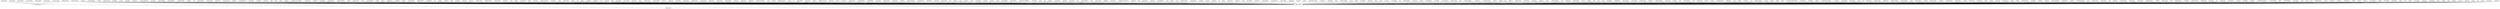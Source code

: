 graph Patreon {503677 [label="HentaiWriter"];Pledges503677 -- 503677;Patreons503677 -- 503677;"$1 per Month" -- Pledges503677;"$5 per Month" -- Pledges503677;"$10 per Month" -- Pledges503677;"$15 per Month" -- Pledges503677;"$20 per Month" -- Pledges503677;"$50 per Month" -- Pledges503677;"$100 per Month" -- Pledges503677;"$500 per Month" -- Pledges503677;"Harold Donoman" -- Patreons503677;"arneanka2" -- Patreons503677;"Steven Hoskinson" -- Patreons503677;"ololoev" -- Patreons503677;"Archfiend Malus" -- Patreons503677;"Baku Haku" -- Patreons503677;"yuri lins" -- Patreons503677;"Ian Michael" -- Patreons503677;"drsteiner12" -- Patreons503677;"Jonathan Masterson" -- Patreons503677;"Fan Zhang" -- Patreons503677;"Kenton Winkfield" -- Patreons503677;"Daniel McBrayer" -- Patreons503677;"Scarker Navrodel" -- Patreons503677;"Sozoshin" -- Patreons503677;"Lam" -- Patreons503677;"gabriele almeida" -- Patreons503677;"Brock Samson" -- Patreons503677;"Zack Layton" -- Patreons503677;"Christopher Hall" -- Patreons503677;"theheisan" -- Patreons503677;"Johan Pettersson" -- Patreons503677;"Cyrus Queen" -- Patreons503677;"Sura-Resch" -- Patreons503677;"museeb alk" -- Patreons503677;"Brad" -- Patreons503677;"Ha Wu" -- Patreons503677;"David" -- Patreons503677;"rahvin96" -- Patreons503677;"Sebastian Avalon-Caughey" -- Patreons503677;"Jorick Soriano" -- Patreons503677;"Soulmaker" -- Patreons503677;"Melody Rose" -- Patreons503677;"Patrick Keough" -- Patreons503677;"Stanislav Vodetskyi" -- Patreons503677;"Jeremy" -- Patreons503677;"Lizaveta Kitaev" -- Patreons503677;"Pierre" -- Patreons503677;"CrusaderofTruth" -- Patreons503677;"Dahlian" -- Patreons503677;"Frenxir" -- Patreons503677;"derp derpson" -- Patreons503677;"darkwolf08" -- Patreons503677;"Crimson" -- Patreons503677;"alastair dawkins" -- Patreons503677;"Philip Rebstock" -- Patreons503677;"D.Morpheous" -- Patreons503677;"M S" -- Patreons503677;"StratAce" -- Patreons503677;"Some Guy" -- Patreons503677;"James" -- Patreons503677;"Ian Rogers" -- Patreons503677;"steven hill" -- Patreons503677;"jose garza" -- Patreons503677;"Timothy Conmy" -- Patreons503677;"Anthony J. Latlip" -- Patreons503677;"Sebastien Azar" -- Patreons503677;"Dark Scion" -- Patreons503677;"Justin" -- Patreons503677;"Dechuri" -- Patreons503677;"Ching Huang" -- Patreons503677;"Haklay" -- Patreons503677;"Alan Snow" -- Patreons503677;"Andrew Lacsamana" -- Patreons503677;"Sam Ackers" -- Patreons503677;"Curtis" -- Patreons503677;"Nicolas Coget" -- Patreons503677;"Chirutai" -- Patreons503677;"CK" -- Patreons503677;"kaldonis" -- Patreons503677;"Holypenny" -- Patreons503677;"Timeblader" -- Patreons503677;"E. H." -- Patreons503677;"Sara Snow" -- Patreons503677;"Tabs" -- Patreons503677;"Jakkin Jakkin" -- Patreons503677;"Paul Goodwin" -- Patreons503677;"meeporized" -- Patreons503677;"Pascal" -- Patreons503677;"Gabriel Casillas" -- Patreons503677;"Suketchi Bukku" -- Patreons503677;"Ninja1011" -- Patreons503677;"Blackwave" -- Patreons503677;"Steve White" -- Patreons503677;"Joshua Hough" -- Patreons503677;"Anthony Lopez" -- Patreons503677;"thomas medina" -- Patreons503677;"Brett Kozak" -- Patreons503677;"Zachary Flynn" -- Patreons503677;"Jordan Barkley" -- Patreons503677;"VaporWave" -- Patreons503677;"DrChristmas" -- Patreons503677;"silentfire64" -- Patreons503677;"Robert C M Passovoy" -- Patreons503677;"lancy" -- Patreons503677;"rada660" -- Patreons503677;"William Pemberton" -- Patreons503677;"Draka" -- Patreons503677;"K" -- Patreons503677;"Amanda Piskel" -- Patreons503677;"David Dunn" -- Patreons503677;"sofaking" -- Patreons503677;"William Van Orsdel" -- Patreons503677;"ohnomelon" -- Patreons503677;"Sharka" -- Patreons503677;"devongreen" -- Patreons503677;"Aidan O&#39;Connor" -- Patreons503677;"Christopher Kim" -- Patreons503677;"Joakim Ekberg" -- Patreons503677;"Jaron Smith" -- Patreons503677;"Fabian Ohlsson" -- Patreons503677;"Kerry Eames" -- Patreons503677;"Vina Huul" -- Patreons503677;"Jonathan Hathaway" -- Patreons503677;"James Robinson" -- Patreons503677;"Ryan Parker" -- Patreons503677;"John Olson" -- Patreons503677;"khrum smarts" -- Patreons503677;"Cole" -- Patreons503677;"BioViper" -- Patreons503677;"Gregg" -- Patreons503677;"Henry Liu" -- Patreons503677;"J.1987" -- Patreons503677;"awakenorigin" -- Patreons503677;"kyle nord" -- Patreons503677;"Eric Even" -- Patreons503677;"CheatO" -- Patreons503677;"Mike Hollister" -- Patreons503677;"Aaron Fackrell" -- Patreons503677;"Calvin Michael Kauffman" -- Patreons503677;"Stonedrake" -- Patreons503677;"preout" -- Patreons503677;"fufu" -- Patreons503677;"LOLGame" -- Patreons503677;"Jacob Johnson" -- Patreons503677;"Alexander" -- Patreons503677;"Kyle Cooper" -- Patreons503677;"Jack" -- Patreons503677;"Markus Hvidberg" -- Patreons503677;"Mark" -- Patreons503677;"Vilacak Sivixay" -- Patreons503677;"Jeff Baker" -- Patreons503677;"Corey Norris" -- Patreons503677;"Emmanuel Santamarina" -- Patreons503677;"Bloodyager" -- Patreons503677;"Ben" -- Patreons503677;"familiarmetal" -- Patreons503677;"Shitsexotic" -- Patreons503677;"SpinalDethpizza" -- Patreons503677;"Rail" -- Patreons503677;"hareken" -- Patreons503677;"Ian W" -- Patreons503677;"Brandon Rollins" -- Patreons503677;"Joel Clingerman" -- Patreons503677;"Strumpa3" -- Patreons503677;"Cainarion" -- Patreons503677;"Jess Dulin" -- Patreons503677;"L S" -- Patreons503677;"Shinzy" -- Patreons503677;"Mio Hansson" -- Patreons503677;"Jacob Burg" -- Patreons503677;"peyfo" -- Patreons503677;"Pascal Rohde" -- Patreons503677;"A Sandwich" -- Patreons503677;"lightningshifter" -- Patreons503677;"Leo Zawierucha" -- Patreons503677;"Taurus Walker" -- Patreons503677;"Paul Rendell" -- Patreons503677;"Roy Himo" -- Patreons503677;"toufuuu" -- Patreons503677;"Sean Wienker-Cullum" -- Patreons503677;"Sensei1477" -- Patreons503677;"YummyTiger" -- Patreons503677;"Brian" -- Patreons503677;"Jonathan Schmidt" -- Patreons503677;"pearax" -- Patreons503677;"dalkuck" -- Patreons503677;"Jacob Ewers" -- Patreons503677;"Mish Mash" -- Patreons503677;"Mason" -- Patreons503677;"comet" -- Patreons503677;"ace secure" -- Patreons503677;"Uwvie Obodo" -- Patreons503677;"SSJ" -- Patreons503677;"Wayne Chattillon" -- Patreons503677;"John Smith" -- Patreons503677;"Edmund" -- Patreons503677;"SecretMischeif" -- Patreons503677;"Kai Zoegret" -- Patreons503677;"Chris Seligman" -- Patreons503677;"Bradley Fratini" -- Patreons503677;"Paru" -- Patreons503677;"Benjamin Applejack" -- Patreons503677;"John Thomas" -- Patreons503677;"Christopher Wailes" -- Patreons503677;"KKM617" -- Patreons503677;"Net005" -- Patreons503677;"psilo" -- Patreons503677;"Robert L" -- Patreons503677;"Masayoshi Ioroi" -- Patreons503677;"Seth Calland" -- Patreons503677;"Sinzinnimar" -- Patreons503677;"Regen752" -- Patreons503677;"Kinai17" -- Patreons503677;"Edward Braddock" -- Patreons503677;"Vent" -- Patreons503677;"pewpewpew" -- Patreons503677;"Phillip Thomas" -- Patreons503677;"ecb1323" -- Patreons503677;"edapblix" -- Patreons503677;"Slick" -- Patreons503677;"Scott" -- Patreons503677;"sergio" -- Patreons503677;"daemonhany" -- Patreons503677;"Matthew Bird" -- Patreons503677;"Adam Williams" -- Patreons503677;"Austin Bristol" -- Patreons503677;"Bradley Drake" -- Patreons503677;"Trooper38" -- Patreons503677;"Ythomit Swettham" -- Patreons503677;"Blaick.Corp" -- Patreons503677;"Ashurmen" -- Patreons503677;"Sam" -- Patreons503677;"Otaku Apologist" -- Patreons503677;"Jason" -- Patreons503677;"Arthur Soule" -- Patreons503677;"LD Seed" -- Patreons503677;"fury456" -- Patreons503677;"Sabrith Ebonclaw" -- Patreons503677;"Happy Days" -- Patreons503677;"Chris" -- Patreons503677;"Peejteej" -- Patreons503677;"ComicGuy" -- Patreons503677;"Luso" -- Patreons503677;"Brandon Stephens" -- Patreons503677;"t rabbit" -- Patreons503677;"xen4179" -- Patreons503677;"DKang" -- Patreons503677;"indigo" -- Patreons503677;"Christopher Joseph Vargas" -- Patreons503677;"Denis Kasten" -- Patreons503677;"XenoPsycke" -- Patreons503677;"gRex22" -- Patreons503677;"William Roush Jr&amp;period;" -- Patreons503677;"Antonio B." -- Patreons503677;"Kaede Kagami" -- Patreons503677;"Brian Gudiel" -- Patreons503677;"Narnif" -- Patreons503677;"GM" -- Patreons503677;"Zane Hussein" -- Patreons503677;"Anthony Young" -- Patreons503677;"Jake Pizorno" -- Patreons503677;"Donger Dongwich" -- Patreons503677;"Wouldyoukindly" -- Patreons503677;"dd209" -- Patreons503677;"Marcus Fliegel" -- Patreons503677;"Eis Black" -- Patreons503677;"Atticus Leingod" -- Patreons503677;"Kuntmasta" -- Patreons503677;"Walker Johnson" -- Patreons503677;"Michael Halka" -- Patreons503677;"HooDart" -- Patreons503677;"John Norton" -- Patreons503677;"40daishinshi" -- Patreons503677;"Darren" -- Patreons503677;"Vanadel" -- Patreons503677;"James Held" -- Patreons503677;"Mads Hansen" -- Patreons503677;"Merster" -- Patreons503677;"Pwishy" -- Patreons503677;"Rule Thirty-Four" -- Patreons503677;"xazathothx" -- Patreons503677;"Sean Kelly" -- Patreons503677;"tanfewski" -- Patreons503677;"Desmond Dederick" -- Patreons503677;"Alex Harrison" -- Patreons503677;"Tenshi78" -- Patreons503677;"Michael Bannerman" -- Patreons503677;"Ziryo" -- Patreons503677;"Jonathan Savoie" -- Patreons503677;"Jack Lantern" -- Patreons503677;"Luck" -- Patreons503677;"GDIdoujins" -- Patreons503677;"Jonathan Kopetz" -- Patreons503677;"Alex Vaughan" -- Patreons503677;"Darius Chang" -- Patreons503677;"Alexander Aristov" -- Patreons503677;"Thorsten" -- Patreons503677;"Thomas Lahey" -- Patreons503677;"Brah" -- Patreons503677;"MrPoppyPenguin" -- Patreons503677;"Caleb Hunt" -- Patreons503677;"Bill Overmyeyer" -- Patreons503677;"AGlassOfMilk" -- Patreons503677;"BazookaDre" -- Patreons503677;"D.K." -- Patreons503677;"Menchisama" -- Patreons503677;"Nano Spliccer" -- Patreons503677;"Levone W." -- Patreons503677;"Portal Blinx" -- Patreons503677;"Renaikaze" -- Patreons503677;"Coyle Alexander Roney" -- Patreons503677;"Lawrence Zhang" -- Patreons503677;"Emily" -- Patreons503677;"Zanardi Thibault" -- Patreons503677;"Chris Sypher" -- Patreons503677;"Cassy" -- Patreons503677;"John D" -- Patreons503677;"Jak" -- Patreons503677;"NaughtyFunTime" -- Patreons503677;"Turkish" -- Patreons503677;"el duderino" -- Patreons503677;"Devildimos" -- Patreons503677;"Kyle Peterson" -- Patreons503677;"Pål-Tore" -- Patreons503677;"BB Soft" -- Patreons503677;"Quendras" -- Patreons503677;"Cody Stephens" -- Patreons503677;"Joefries" -- Patreons503677;"Andrew LEE" -- Patreons503677;"Raijinryuken" -- Patreons503677;"Henry" -- Patreons503677;"aaron" -- Patreons503677;"Smarky" -- Patreons503677;"Sam Abrams" -- Patreons503677;"Nonoplayer" -- Patreons503677;"CracklinOats" -- Patreons503677;"Trevor" -- Patreons503677;"Jondude" -- Patreons503677;"Mook" -- Patreons503677;"Christian" -- Patreons503677;"Jamy Eun" -- Patreons503677;"John  Mirra" -- Patreons503677;"Starayo" -- Patreons503677;"Kris" -- Patreons503677;"PhatsM" -- Patreons503677;"Robert Dant" -- Patreons503677;"paul h bligh" -- Patreons503677;}